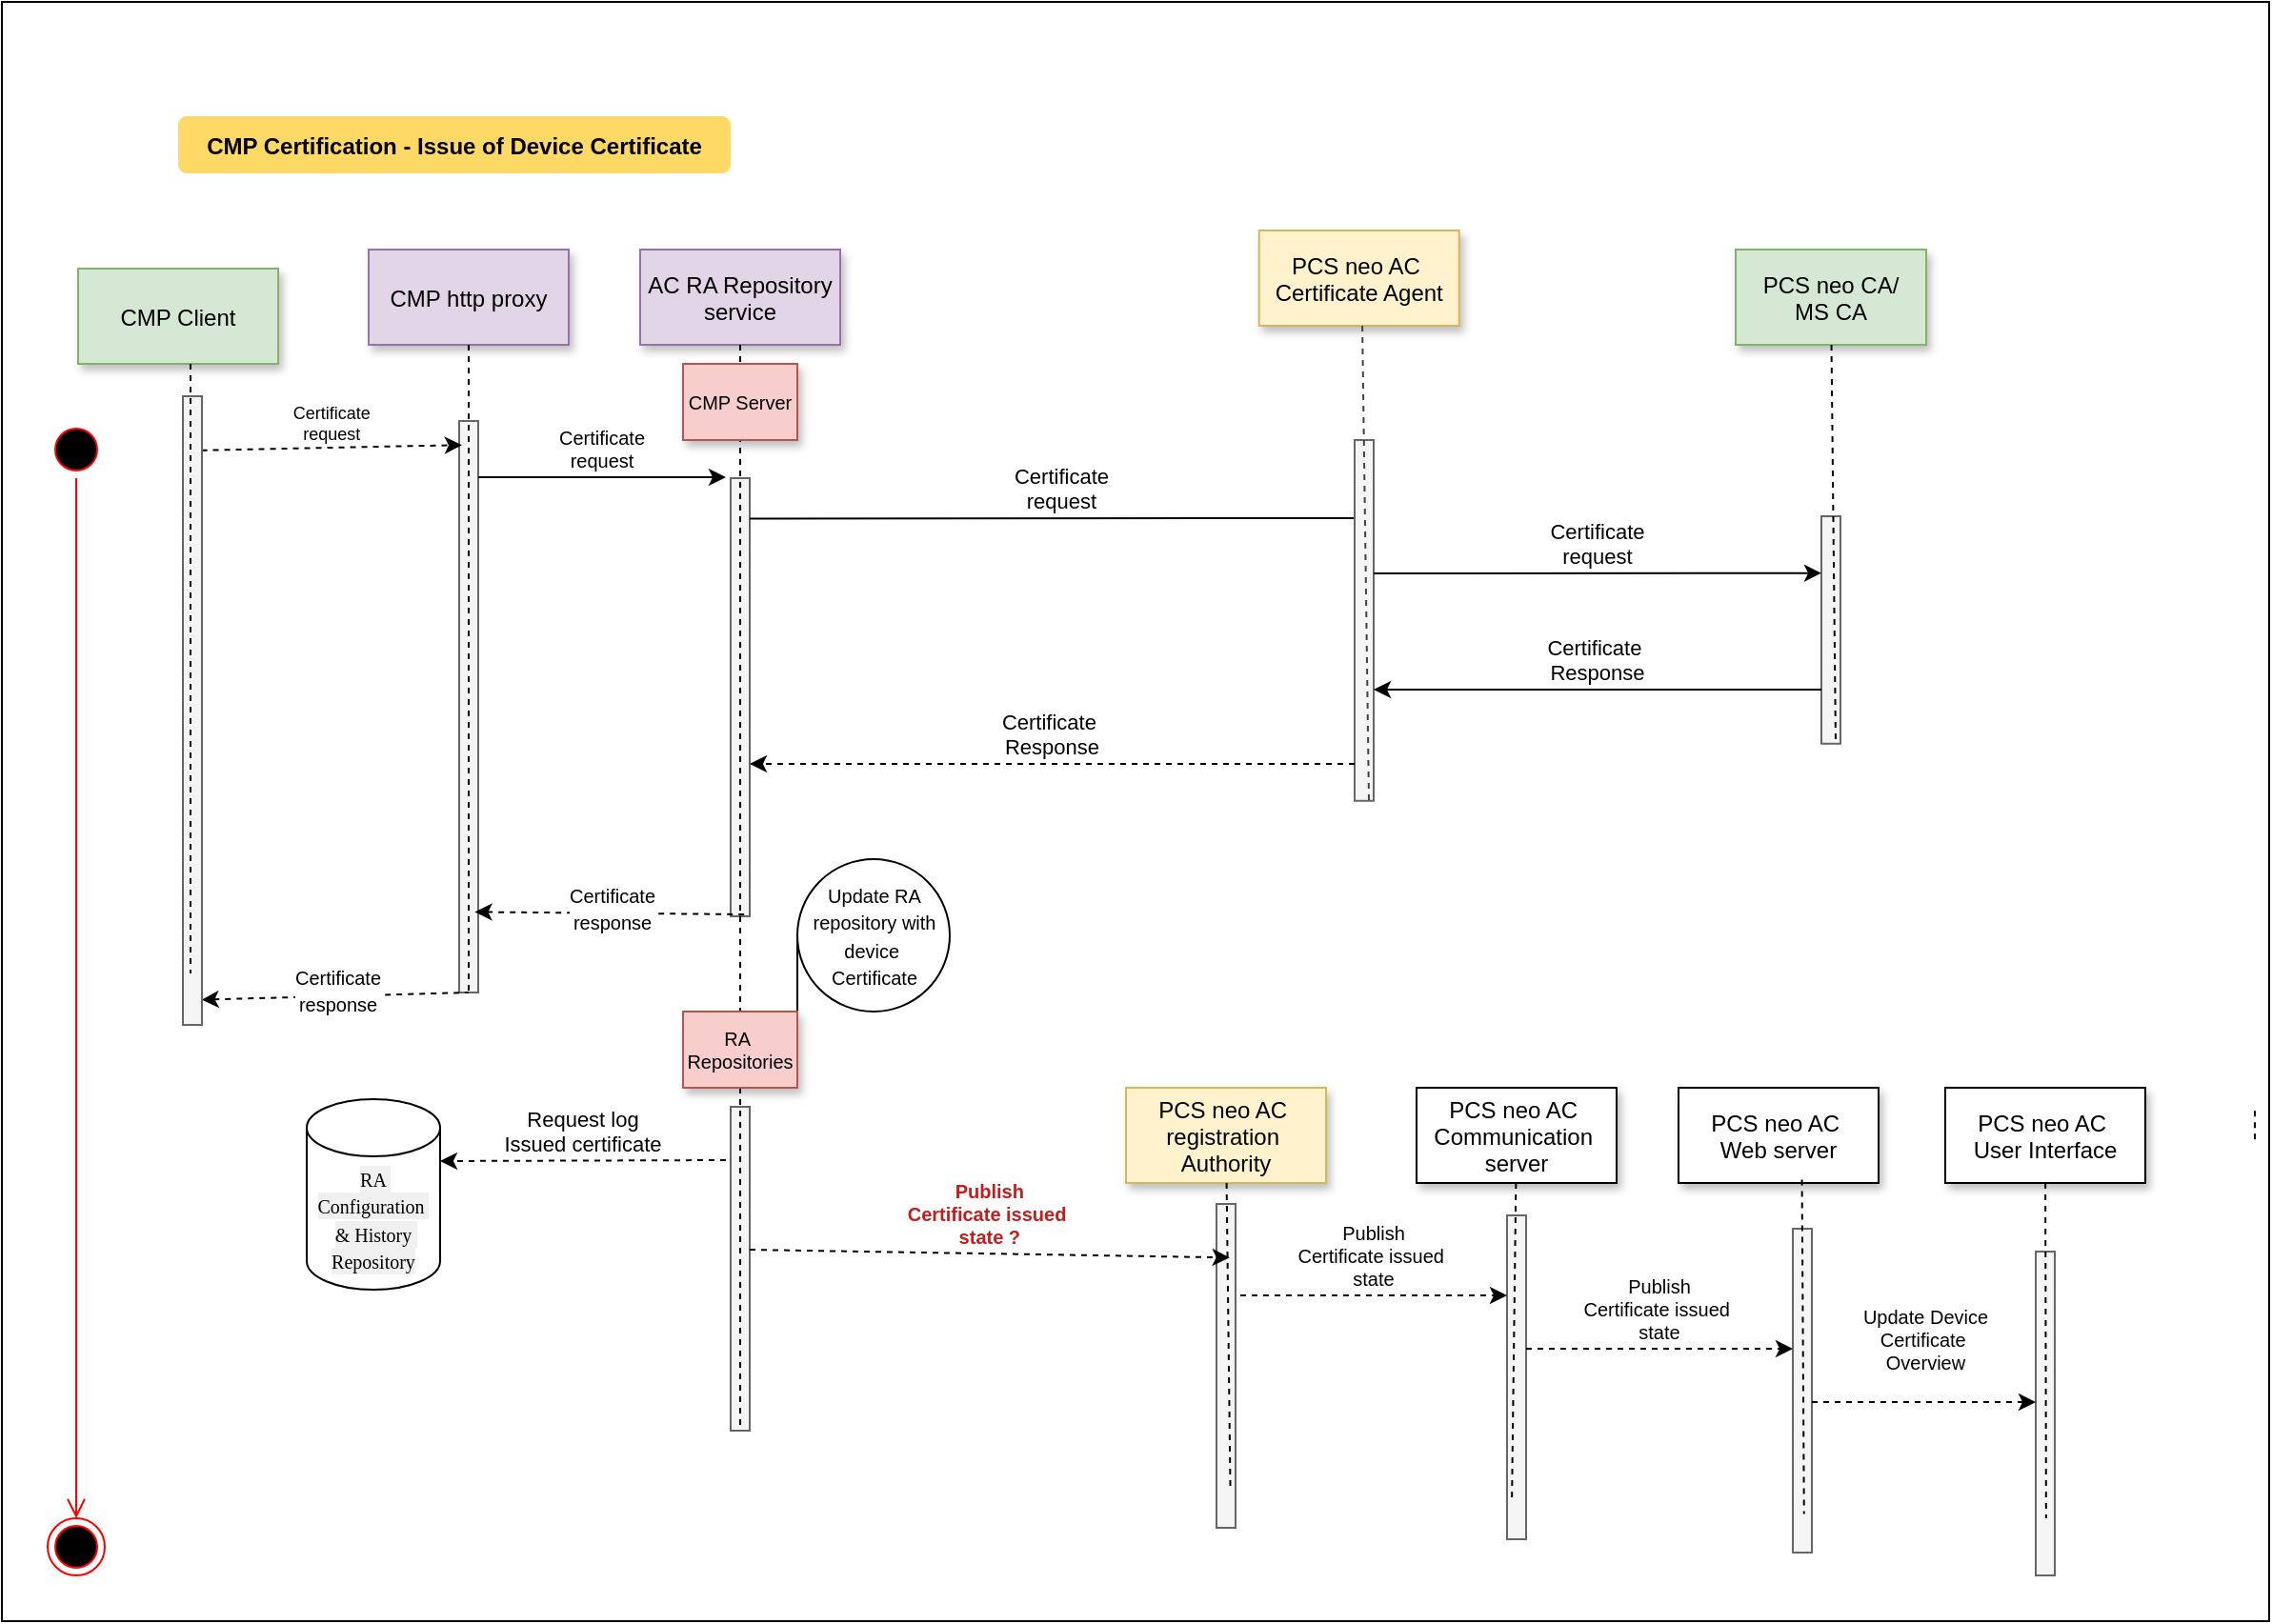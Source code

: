 <mxfile version="26.2.10">
  <diagram name="Page-1" id="9361dd3d-8414-5efd-6122-117bd74ce7a7">
    <mxGraphModel dx="1828" dy="1151" grid="1" gridSize="10" guides="1" tooltips="1" connect="1" arrows="1" fold="1" page="0" pageScale="1.5" pageWidth="826" pageHeight="1169" background="none" math="0" shadow="0">
      <root>
        <mxCell id="0" />
        <mxCell id="1" parent="0" />
        <mxCell id="20" value="" style="" parent="1" vertex="1">
          <mxGeometry x="-40" y="-70" width="1190" height="850" as="geometry" />
        </mxCell>
        <mxCell id="2" value="" style="fillColor=#f5f5f5;strokeColor=#666666;fontColor=#333333;" parent="1" vertex="1">
          <mxGeometry x="200" y="150" width="10" height="300" as="geometry" />
        </mxCell>
        <mxCell id="3" value="Certificate&#xa;request" style="edgeStyle=none;verticalLabelPosition=top;verticalAlign=bottom;labelPosition=left;align=center;spacing=1;fontSize=9;dashed=1;exitX=0.978;exitY=0.086;exitDx=0;exitDy=0;exitPerimeter=0;entryX=0.144;entryY=0.042;entryDx=0;entryDy=0;entryPerimeter=0;" parent="1" source="tpsU3pb73Hbp_vr3Kudf-130" target="2" edge="1">
          <mxGeometry width="100" height="100" as="geometry">
            <mxPoint x="110" y="149.5" as="sourcePoint" />
            <mxPoint x="200" y="149.5" as="targetPoint" />
            <mxPoint as="offset" />
          </mxGeometry>
        </mxCell>
        <mxCell id="4" value="CMP http proxy" style="shadow=1;fillColor=#e1d5e7;strokeColor=#9673a6;" parent="1" vertex="1">
          <mxGeometry x="152.5" y="60" width="105" height="50" as="geometry" />
        </mxCell>
        <mxCell id="6" value="" style="fillColor=#f5f5f5;strokeColor=#666666;fontColor=#333333;" parent="1" vertex="1">
          <mxGeometry x="342.5" y="180" width="10" height="230" as="geometry" />
        </mxCell>
        <mxCell id="7" value="AC RA Repository&#xa;service" style="shadow=1;fillColor=#e1d5e7;strokeColor=#9673a6;" parent="1" vertex="1">
          <mxGeometry x="295" y="60" width="105" height="50" as="geometry" />
        </mxCell>
        <mxCell id="8" value="" style="edgeStyle=none;endArrow=none;dashed=1;entryX=0.5;entryY=1;entryDx=0;entryDy=0;" parent="1" source="7" target="tpsU3pb73Hbp_vr3Kudf-109" edge="1">
          <mxGeometry width="100" height="100" as="geometry">
            <mxPoint x="347.259" y="110" as="sourcePoint" />
            <mxPoint x="347.576" y="165" as="targetPoint" />
          </mxGeometry>
        </mxCell>
        <mxCell id="9" value="Certificate&#xa;request" style="edgeStyle=none;verticalLabelPosition=top;verticalAlign=bottom;fontSize=10;" parent="1" edge="1">
          <mxGeometry x="220" y="92" width="100" height="100" as="geometry">
            <mxPoint x="210" y="179.5" as="sourcePoint" />
            <mxPoint x="340" y="179.5" as="targetPoint" />
          </mxGeometry>
        </mxCell>
        <mxCell id="13" value="Certificate&#xa;request" style="edgeStyle=none;verticalLabelPosition=top;verticalAlign=bottom;" parent="1" edge="1">
          <mxGeometry x="385.455" y="113.916" width="100" height="100" as="geometry">
            <mxPoint x="352.5" y="201.206" as="sourcePoint" />
            <mxPoint x="680" y="201" as="targetPoint" />
          </mxGeometry>
        </mxCell>
        <mxCell id="21" value="" style="fillColor=#f5f5f5;strokeColor=#666666;fontColor=#333333;" parent="1" vertex="1">
          <mxGeometry x="670" y="160" width="10" height="189.39" as="geometry" />
        </mxCell>
        <mxCell id="22" value="PCS neo AC &#xa;Certificate Agent" style="shadow=1;fillColor=#fff2cc;strokeColor=#d6b656;" parent="1" vertex="1">
          <mxGeometry x="619.86" y="50" width="105" height="50" as="geometry" />
        </mxCell>
        <mxCell id="23" value="" style="edgeStyle=none;endArrow=none;dashed=1;strokeColor=light-dark(#434242, #ffc8c8);entryX=0.75;entryY=1;entryDx=0;entryDy=0;" parent="1" target="21" edge="1">
          <mxGeometry x="614.488" y="175.0" width="100" height="100" as="geometry">
            <mxPoint x="674.042" y="100" as="sourcePoint" />
            <mxPoint x="675.949" y="269.394" as="targetPoint" />
          </mxGeometry>
        </mxCell>
        <mxCell id="24" value="PCS neo CA/&#xa;MS CA" style="shadow=1;fillColor=#d5e8d4;strokeColor=#82b366;" parent="1" vertex="1">
          <mxGeometry x="870" y="60" width="100" height="50" as="geometry" />
        </mxCell>
        <mxCell id="26" value="" style="fillColor=#f5f5f5;strokeColor=#666666;fontColor=#333333;" parent="1" vertex="1">
          <mxGeometry x="915" y="200" width="10" height="119.39" as="geometry" />
        </mxCell>
        <mxCell id="33" value="" style="edgeStyle=elbowEdgeStyle;elbow=horizontal;endArrow=none;dashed=1;entryX=0.5;entryY=1;entryDx=0;entryDy=0;" parent="1" source="4" target="2" edge="1">
          <mxGeometry x="230.0" y="310" width="100" height="100" as="geometry">
            <mxPoint x="230.0" y="410" as="sourcePoint" />
            <mxPoint x="330" y="310" as="targetPoint" />
          </mxGeometry>
        </mxCell>
        <mxCell id="34" value="Certificate &#xa;Response" style="edgeStyle=elbowEdgeStyle;elbow=vertical;verticalLabelPosition=top;verticalAlign=bottom" parent="1" source="26" edge="1">
          <mxGeometry x="550" y="261.736" width="100" height="100" as="geometry">
            <mxPoint x="797.5" y="291.13" as="sourcePoint" />
            <mxPoint x="680" y="291.13" as="targetPoint" />
            <Array as="points" />
          </mxGeometry>
        </mxCell>
        <mxCell id="52" value="" style="edgeStyle=none;endArrow=none;dashed=1" parent="1" source="tpsU3pb73Hbp_vr3Kudf-97" edge="1">
          <mxGeometry x="376.571" y="339.697" width="100" height="100" as="geometry">
            <mxPoint x="451.736" y="284.697" as="sourcePoint" />
            <mxPoint x="347.5" y="464.167" as="targetPoint" />
          </mxGeometry>
        </mxCell>
        <mxCell id="56" value="" style="edgeStyle=none;endArrow=none;dashed=1" parent="1" edge="1">
          <mxGeometry x="1204.071" y="380.087" width="100" height="100" as="geometry">
            <mxPoint x="1142.5" y="512.083" as="sourcePoint" />
            <mxPoint x="1142.5" y="530" as="targetPoint" />
          </mxGeometry>
        </mxCell>
        <mxCell id="71" value="CMP Certification - Issue of Device Certificate" style="rounded=1;fontStyle=1;fillColor=#FFD966;strokeColor=none" parent="1" vertex="1">
          <mxGeometry x="52.5" y="-10" width="290" height="30" as="geometry" />
        </mxCell>
        <mxCell id="tpsU3pb73Hbp_vr3Kudf-94" value="CMP Server" style="shadow=1;fillColor=#f8cecc;strokeColor=#b85450;fontSize=10;" parent="1" vertex="1">
          <mxGeometry x="317.5" y="120" width="60" height="40" as="geometry" />
        </mxCell>
        <mxCell id="tpsU3pb73Hbp_vr3Kudf-95" value="Certificate&#xa;request" style="edgeStyle=none;verticalLabelPosition=top;verticalAlign=bottom;entryX=0;entryY=0.25;entryDx=0;entryDy=0;" parent="1" target="26" edge="1">
          <mxGeometry x="385.455" y="113.916" width="100" height="100" as="geometry">
            <mxPoint x="680" y="230" as="sourcePoint" />
            <mxPoint x="800" y="230" as="targetPoint" />
          </mxGeometry>
        </mxCell>
        <mxCell id="tpsU3pb73Hbp_vr3Kudf-96" value="Certificate &#xa;Response" style="edgeStyle=elbowEdgeStyle;elbow=vertical;verticalLabelPosition=top;verticalAlign=bottom;dashed=1;" parent="1" source="21" edge="1">
          <mxGeometry x="550" y="261.736" width="100" height="100" as="geometry">
            <mxPoint x="470.0" y="330.0" as="sourcePoint" />
            <mxPoint x="352.5" y="330.0" as="targetPoint" />
            <Array as="points" />
          </mxGeometry>
        </mxCell>
        <mxCell id="tpsU3pb73Hbp_vr3Kudf-104" value="&lt;font style=&quot;font-size: 10px;&quot;&gt;Update RA repository with device&amp;nbsp;&lt;/font&gt;&lt;div&gt;&lt;font style=&quot;font-size: 10px;&quot;&gt;Certificate&lt;/font&gt;&lt;/div&gt;" style="shape=tapeData;whiteSpace=wrap;html=1;perimeter=ellipsePerimeter;direction=south;" parent="1" vertex="1">
          <mxGeometry x="377.5" y="380" width="80" height="80" as="geometry" />
        </mxCell>
        <mxCell id="tpsU3pb73Hbp_vr3Kudf-105" value="" style="edgeStyle=none;verticalLabelPosition=top;verticalAlign=bottom;endArrow=none;startArrow=classic;dashed=1;exitX=0.824;exitY=0.929;exitDx=0;exitDy=0;exitPerimeter=0;" parent="1" edge="1">
          <mxGeometry x="220" y="172.259" width="100" height="100" as="geometry">
            <mxPoint x="208.24" y="407.7" as="sourcePoint" />
            <mxPoint x="350" y="409" as="targetPoint" />
          </mxGeometry>
        </mxCell>
        <mxCell id="tpsU3pb73Hbp_vr3Kudf-121" value="Text" style="edgeLabel;html=1;align=center;verticalAlign=middle;resizable=0;points=[];" parent="tpsU3pb73Hbp_vr3Kudf-105" vertex="1" connectable="0">
          <mxGeometry relative="1" as="geometry">
            <mxPoint x="2" y="-2" as="offset" />
          </mxGeometry>
        </mxCell>
        <mxCell id="tpsU3pb73Hbp_vr3Kudf-126" value="&lt;span style=&quot;font-size: 10px;&quot;&gt;Certificate&lt;/span&gt;&lt;br style=&quot;padding: 0px; margin: 0px; font-size: 10px;&quot;&gt;&lt;span style=&quot;font-size: 10px;&quot;&gt;response&lt;/span&gt;" style="edgeLabel;html=1;align=center;verticalAlign=middle;resizable=0;points=[];" parent="tpsU3pb73Hbp_vr3Kudf-105" vertex="1" connectable="0">
          <mxGeometry relative="1" as="geometry">
            <mxPoint x="1" y="-3" as="offset" />
          </mxGeometry>
        </mxCell>
        <mxCell id="tpsU3pb73Hbp_vr3Kudf-108" value="PCS neo AC &#xa;registration &#xa;Authority" style="shadow=1;fillColor=#fff2cc;strokeColor=#d6b656;" parent="1" vertex="1">
          <mxGeometry x="550" y="500" width="105" height="50" as="geometry" />
        </mxCell>
        <mxCell id="tpsU3pb73Hbp_vr3Kudf-109" value="" style="fillColor=#f5f5f5;strokeColor=#666666;fontColor=#333333;" parent="1" vertex="1">
          <mxGeometry x="342.5" y="510" width="10" height="170" as="geometry" />
        </mxCell>
        <mxCell id="tpsU3pb73Hbp_vr3Kudf-111" value="" style="fillColor=#f5f5f5;strokeColor=#666666;fontColor=#333333;" parent="1" vertex="1">
          <mxGeometry x="597.5" y="561" width="10" height="170" as="geometry" />
        </mxCell>
        <mxCell id="tpsU3pb73Hbp_vr3Kudf-112" value="Publish&#xa;Certificate issued &#xa;state ?" style="edgeStyle=none;verticalLabelPosition=top;verticalAlign=bottom;fontSize=10;entryX=0.685;entryY=0.201;entryDx=0;entryDy=0;entryPerimeter=0;fontColor=light-dark(#c31d1d, #ededed);fontStyle=1;dashed=1;" parent="1" edge="1">
          <mxGeometry x="220" y="92" width="100" height="100" as="geometry">
            <mxPoint x="352.5" y="585" as="sourcePoint" />
            <mxPoint x="604.35" y="589.17" as="targetPoint" />
          </mxGeometry>
        </mxCell>
        <mxCell id="tpsU3pb73Hbp_vr3Kudf-113" value="PCS neo AC &#xa;Communication &#xa;server" style="shadow=1;" parent="1" vertex="1">
          <mxGeometry x="702.5" y="500" width="105" height="50" as="geometry" />
        </mxCell>
        <mxCell id="tpsU3pb73Hbp_vr3Kudf-114" value="" style="fillColor=#f5f5f5;strokeColor=#666666;fontColor=#333333;" parent="1" vertex="1">
          <mxGeometry x="750" y="567" width="10" height="170" as="geometry" />
        </mxCell>
        <mxCell id="tpsU3pb73Hbp_vr3Kudf-115" value="Publish&#xa;Certificate issued &#xa;state" style="edgeStyle=none;verticalLabelPosition=top;verticalAlign=bottom;fontSize=10;entryX=0.685;entryY=0.201;entryDx=0;entryDy=0;entryPerimeter=0;dashed=1;" parent="1" edge="1">
          <mxGeometry x="220" y="92" width="100" height="100" as="geometry">
            <mxPoint x="610" y="609" as="sourcePoint" />
            <mxPoint x="750" y="609" as="targetPoint" />
          </mxGeometry>
        </mxCell>
        <mxCell id="tpsU3pb73Hbp_vr3Kudf-116" value="PCS neo AC &#xa;Web server" style="shadow=1;" parent="1" vertex="1">
          <mxGeometry x="840" y="500" width="105" height="50" as="geometry" />
        </mxCell>
        <mxCell id="tpsU3pb73Hbp_vr3Kudf-117" value="" style="fillColor=#f5f5f5;strokeColor=#666666;fontColor=#333333;" parent="1" vertex="1">
          <mxGeometry x="900" y="574" width="10" height="170" as="geometry" />
        </mxCell>
        <mxCell id="tpsU3pb73Hbp_vr3Kudf-118" value="Publish&#xa;Certificate issued &#xa;state" style="edgeStyle=none;verticalLabelPosition=top;verticalAlign=bottom;fontSize=10;entryX=0.685;entryY=0.201;entryDx=0;entryDy=0;entryPerimeter=0;dashed=1;" parent="1" edge="1">
          <mxGeometry x="220" y="92" width="100" height="100" as="geometry">
            <mxPoint x="760" y="637" as="sourcePoint" />
            <mxPoint x="900" y="637" as="targetPoint" />
          </mxGeometry>
        </mxCell>
        <mxCell id="tpsU3pb73Hbp_vr3Kudf-120" value="Request log&#xa;Issued certificate" style="elbow=vertical;verticalLabelPosition=top;verticalAlign=bottom;entryX=1;entryY=0;entryDx=0;entryDy=32.5;entryPerimeter=0;rounded=0;dashed=1;" parent="1" target="MW0LwDIXi_1UaB2y2jER-86" edge="1">
          <mxGeometry width="100" height="100" as="geometry">
            <mxPoint x="340" y="538" as="sourcePoint" />
            <mxPoint x="202.5" y="540" as="targetPoint" />
          </mxGeometry>
        </mxCell>
        <mxCell id="tpsU3pb73Hbp_vr3Kudf-122" value="PCS neo AC &#xa;User Interface" style="shadow=1;" parent="1" vertex="1">
          <mxGeometry x="980" y="500" width="105" height="50" as="geometry" />
        </mxCell>
        <mxCell id="tpsU3pb73Hbp_vr3Kudf-123" value="" style="fillColor=#f5f5f5;strokeColor=#666666;fontColor=#333333;" parent="1" vertex="1">
          <mxGeometry x="1027.5" y="586" width="10" height="170" as="geometry" />
        </mxCell>
        <mxCell id="tpsU3pb73Hbp_vr3Kudf-124" value="Update Device&#xa;Certificate &#xa;Overview&#xa;" style="edgeStyle=none;verticalLabelPosition=top;verticalAlign=bottom;fontSize=10;entryX=0.685;entryY=0.201;entryDx=0;entryDy=0;entryPerimeter=0;dashed=1;" parent="1" edge="1">
          <mxGeometry width="100" height="100" as="geometry">
            <mxPoint x="910" y="665" as="sourcePoint" />
            <mxPoint x="1027.5" y="665" as="targetPoint" />
            <mxPoint x="1" as="offset" />
          </mxGeometry>
        </mxCell>
        <mxCell id="tpsU3pb73Hbp_vr3Kudf-127" value="" style="edgeStyle=none;verticalLabelPosition=top;verticalAlign=bottom;endArrow=none;startArrow=classic;dashed=1;exitX=0.978;exitY=0.96;exitDx=0;exitDy=0;exitPerimeter=0;entryX=0.5;entryY=1;entryDx=0;entryDy=0;" parent="1" source="tpsU3pb73Hbp_vr3Kudf-130" target="2" edge="1">
          <mxGeometry x="220" y="172.259" width="100" height="100" as="geometry">
            <mxPoint x="68" y="264.5" as="sourcePoint" />
            <mxPoint x="210" y="265.5" as="targetPoint" />
          </mxGeometry>
        </mxCell>
        <mxCell id="tpsU3pb73Hbp_vr3Kudf-128" value="Text" style="edgeLabel;html=1;align=center;verticalAlign=middle;resizable=0;points=[];" parent="tpsU3pb73Hbp_vr3Kudf-127" vertex="1" connectable="0">
          <mxGeometry relative="1" as="geometry">
            <mxPoint x="2" y="-2" as="offset" />
          </mxGeometry>
        </mxCell>
        <mxCell id="tpsU3pb73Hbp_vr3Kudf-129" value="&lt;span style=&quot;font-size: 10px;&quot;&gt;Certificate&lt;/span&gt;&lt;br style=&quot;padding: 0px; margin: 0px; font-size: 10px;&quot;&gt;&lt;span style=&quot;font-size: 10px;&quot;&gt;response&lt;/span&gt;" style="edgeLabel;html=1;align=center;verticalAlign=middle;resizable=0;points=[];" parent="tpsU3pb73Hbp_vr3Kudf-127" vertex="1" connectable="0">
          <mxGeometry relative="1" as="geometry">
            <mxPoint x="1" y="-3" as="offset" />
          </mxGeometry>
        </mxCell>
        <mxCell id="tpsU3pb73Hbp_vr3Kudf-130" value="" style="fillColor=#f5f5f5;strokeColor=#666666;fillStyle=auto;fontColor=#333333;" parent="1" vertex="1">
          <mxGeometry x="55" y="137" width="10" height="330" as="geometry" />
        </mxCell>
        <mxCell id="tpsU3pb73Hbp_vr3Kudf-131" value="CMP Client" style="shadow=1;fillColor=#d5e8d4;strokeColor=#82b366;" parent="1" vertex="1">
          <mxGeometry y="70" width="105" height="50" as="geometry" />
        </mxCell>
        <mxCell id="tpsU3pb73Hbp_vr3Kudf-132" value="" style="elbow=horizontal;endArrow=none;dashed=1;rounded=0;" parent="1" edge="1">
          <mxGeometry x="230.0" y="310" width="100" height="100" as="geometry">
            <mxPoint x="59" y="120" as="sourcePoint" />
            <mxPoint x="59" y="440" as="targetPoint" />
          </mxGeometry>
        </mxCell>
        <mxCell id="tpsU3pb73Hbp_vr3Kudf-133" value="" style="edgeStyle=none;endArrow=none;dashed=1;entryX=0.256;entryY=0.876;entryDx=0;entryDy=0;entryPerimeter=0;" parent="1" source="tpsU3pb73Hbp_vr3Kudf-113" target="tpsU3pb73Hbp_vr3Kudf-114" edge="1">
          <mxGeometry x="272.335" y="165" width="100" height="100" as="geometry">
            <mxPoint x="613" y="560" as="sourcePoint" />
            <mxPoint x="615" y="722" as="targetPoint" />
          </mxGeometry>
        </mxCell>
        <mxCell id="tpsU3pb73Hbp_vr3Kudf-134" value="" style="edgeStyle=none;endArrow=none;dashed=1;entryX=0.589;entryY=0.881;entryDx=0;entryDy=0;entryPerimeter=0;exitX=0.617;exitY=0.964;exitDx=0;exitDy=0;exitPerimeter=0;" parent="1" source="tpsU3pb73Hbp_vr3Kudf-116" target="tpsU3pb73Hbp_vr3Kudf-117" edge="1">
          <mxGeometry x="272.335" y="165" width="100" height="100" as="geometry">
            <mxPoint x="906" y="540" as="sourcePoint" />
            <mxPoint x="763" y="726" as="targetPoint" />
          </mxGeometry>
        </mxCell>
        <mxCell id="tpsU3pb73Hbp_vr3Kudf-135" value="" style="edgeStyle=none;endArrow=none;dashed=1;entryX=0.589;entryY=0.881;entryDx=0;entryDy=0;entryPerimeter=0;" parent="1" source="tpsU3pb73Hbp_vr3Kudf-122" edge="1">
          <mxGeometry x="272.335" y="165" width="100" height="100" as="geometry">
            <mxPoint x="1031.94" y="550" as="sourcePoint" />
            <mxPoint x="1032.94" y="726" as="targetPoint" />
          </mxGeometry>
        </mxCell>
        <mxCell id="tpsU3pb73Hbp_vr3Kudf-98" value="" style="edgeStyle=none;endArrow=none;dashed=1;entryX=0.5;entryY=1;entryDx=0;entryDy=0;" parent="1" source="6" target="tpsU3pb73Hbp_vr3Kudf-109" edge="1">
          <mxGeometry width="100" height="100" as="geometry">
            <mxPoint x="348" y="350" as="sourcePoint" />
            <mxPoint x="347.5" y="464.167" as="targetPoint" />
          </mxGeometry>
        </mxCell>
        <mxCell id="25" value="" style="edgeStyle=none;endArrow=none;dashed=1;entryX=0.75;entryY=1;entryDx=0;entryDy=0;" parent="1" source="24" target="26" edge="1">
          <mxGeometry x="727.335" y="165" width="100" height="100" as="geometry">
            <mxPoint x="802.259" y="110" as="sourcePoint" />
            <mxPoint x="802.576" y="165" as="targetPoint" />
          </mxGeometry>
        </mxCell>
        <mxCell id="tpsU3pb73Hbp_vr3Kudf-110" value="" style="edgeStyle=none;endArrow=none;dashed=1;entryX=0.728;entryY=0.886;entryDx=0;entryDy=0;entryPerimeter=0;" parent="1" source="tpsU3pb73Hbp_vr3Kudf-108" target="tpsU3pb73Hbp_vr3Kudf-111" edge="1">
          <mxGeometry x="272.335" y="165" width="100" height="100" as="geometry">
            <mxPoint x="514" y="560" as="sourcePoint" />
            <mxPoint x="514" y="630" as="targetPoint" />
          </mxGeometry>
        </mxCell>
        <mxCell id="tpsU3pb73Hbp_vr3Kudf-97" value="RA &#xa;Repositories" style="shadow=1;fillColor=#f8cecc;strokeColor=#b85450;fontSize=10;" parent="1" vertex="1">
          <mxGeometry x="317.5" y="460" width="60" height="40" as="geometry" />
        </mxCell>
        <mxCell id="MW0LwDIXi_1UaB2y2jER-86" value="&lt;span style=&quot;white-space-collapse: preserve; background-color: rgb(240, 240, 240);&quot;&gt;&lt;font style=&quot;font-size: 10px;&quot; face=&quot;Verdana&quot;&gt;RA Configuration &lt;/font&gt;&lt;/span&gt;&lt;div style=&quot;text-wrap-mode: nowrap;&quot;&gt;&lt;span style=&quot;white-space: pre-wrap; background-color: rgb(240, 240, 240);&quot;&gt;&lt;font style=&quot;font-size: 10px;&quot; face=&quot;Verdana&quot;&gt;&amp;amp; History Repository&lt;/font&gt;&lt;/span&gt;&lt;/div&gt;" style="shape=cylinder3;whiteSpace=wrap;html=1;boundedLbl=1;backgroundOutline=1;size=15;" parent="1" vertex="1">
          <mxGeometry x="120" y="506" width="70" height="100" as="geometry" />
        </mxCell>
        <mxCell id="Is4iTqQXxizPJRzEhbcF-87" value="" style="ellipse;html=1;shape=startState;fillColor=#000000;strokeColor=#ff0000;" vertex="1" parent="1">
          <mxGeometry x="-16" y="150" width="30" height="30" as="geometry" />
        </mxCell>
        <mxCell id="Is4iTqQXxizPJRzEhbcF-88" value="" style="edgeStyle=orthogonalEdgeStyle;html=1;verticalAlign=bottom;endArrow=open;endSize=8;strokeColor=#ff0000;rounded=0;" edge="1" source="Is4iTqQXxizPJRzEhbcF-87" parent="1" target="Is4iTqQXxizPJRzEhbcF-89">
          <mxGeometry relative="1" as="geometry">
            <mxPoint x="-1" y="240" as="targetPoint" />
          </mxGeometry>
        </mxCell>
        <mxCell id="Is4iTqQXxizPJRzEhbcF-89" value="" style="ellipse;html=1;shape=endState;fillColor=#000000;strokeColor=#ff0000;" vertex="1" parent="1">
          <mxGeometry x="-16" y="726" width="30" height="30" as="geometry" />
        </mxCell>
      </root>
    </mxGraphModel>
  </diagram>
</mxfile>
